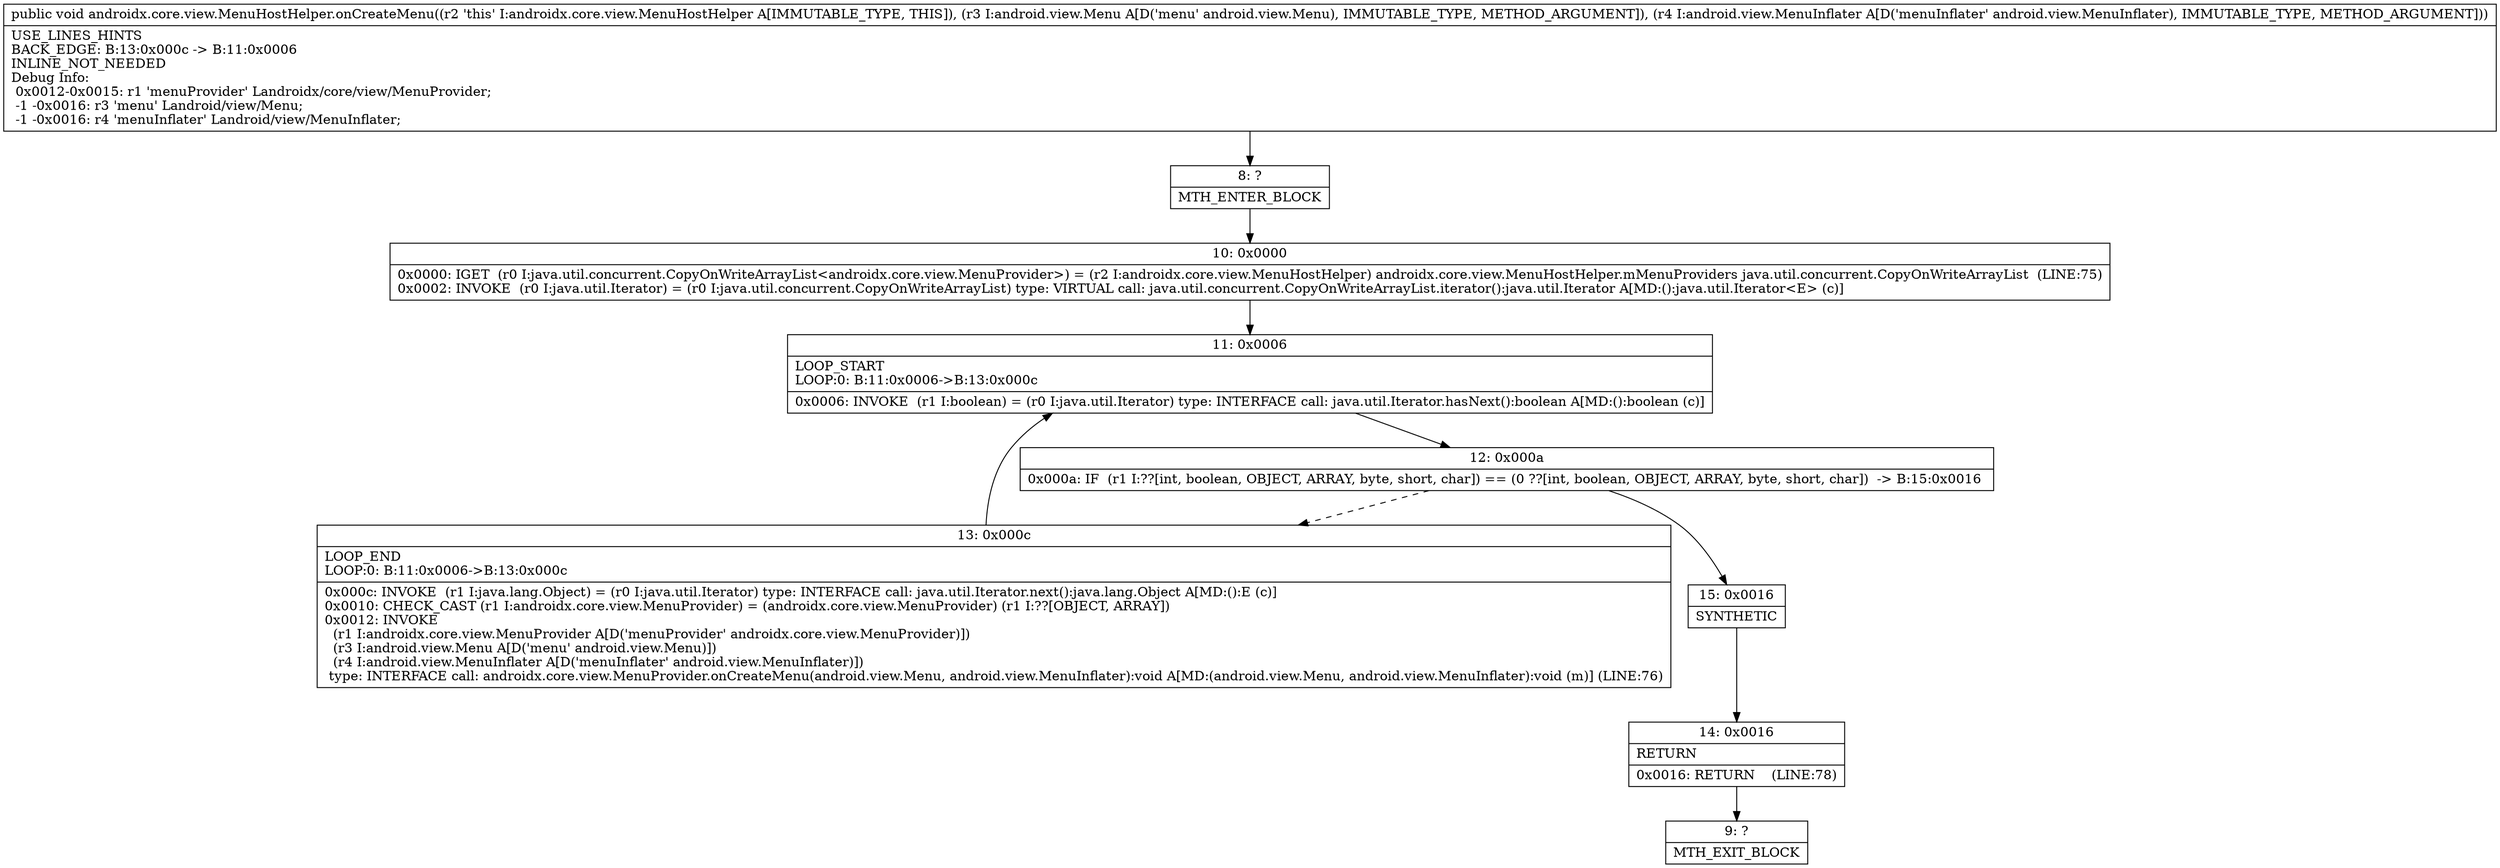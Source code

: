 digraph "CFG forandroidx.core.view.MenuHostHelper.onCreateMenu(Landroid\/view\/Menu;Landroid\/view\/MenuInflater;)V" {
Node_8 [shape=record,label="{8\:\ ?|MTH_ENTER_BLOCK\l}"];
Node_10 [shape=record,label="{10\:\ 0x0000|0x0000: IGET  (r0 I:java.util.concurrent.CopyOnWriteArrayList\<androidx.core.view.MenuProvider\>) = (r2 I:androidx.core.view.MenuHostHelper) androidx.core.view.MenuHostHelper.mMenuProviders java.util.concurrent.CopyOnWriteArrayList  (LINE:75)\l0x0002: INVOKE  (r0 I:java.util.Iterator) = (r0 I:java.util.concurrent.CopyOnWriteArrayList) type: VIRTUAL call: java.util.concurrent.CopyOnWriteArrayList.iterator():java.util.Iterator A[MD:():java.util.Iterator\<E\> (c)]\l}"];
Node_11 [shape=record,label="{11\:\ 0x0006|LOOP_START\lLOOP:0: B:11:0x0006\-\>B:13:0x000c\l|0x0006: INVOKE  (r1 I:boolean) = (r0 I:java.util.Iterator) type: INTERFACE call: java.util.Iterator.hasNext():boolean A[MD:():boolean (c)]\l}"];
Node_12 [shape=record,label="{12\:\ 0x000a|0x000a: IF  (r1 I:??[int, boolean, OBJECT, ARRAY, byte, short, char]) == (0 ??[int, boolean, OBJECT, ARRAY, byte, short, char])  \-\> B:15:0x0016 \l}"];
Node_13 [shape=record,label="{13\:\ 0x000c|LOOP_END\lLOOP:0: B:11:0x0006\-\>B:13:0x000c\l|0x000c: INVOKE  (r1 I:java.lang.Object) = (r0 I:java.util.Iterator) type: INTERFACE call: java.util.Iterator.next():java.lang.Object A[MD:():E (c)]\l0x0010: CHECK_CAST (r1 I:androidx.core.view.MenuProvider) = (androidx.core.view.MenuProvider) (r1 I:??[OBJECT, ARRAY]) \l0x0012: INVOKE  \l  (r1 I:androidx.core.view.MenuProvider A[D('menuProvider' androidx.core.view.MenuProvider)])\l  (r3 I:android.view.Menu A[D('menu' android.view.Menu)])\l  (r4 I:android.view.MenuInflater A[D('menuInflater' android.view.MenuInflater)])\l type: INTERFACE call: androidx.core.view.MenuProvider.onCreateMenu(android.view.Menu, android.view.MenuInflater):void A[MD:(android.view.Menu, android.view.MenuInflater):void (m)] (LINE:76)\l}"];
Node_15 [shape=record,label="{15\:\ 0x0016|SYNTHETIC\l}"];
Node_14 [shape=record,label="{14\:\ 0x0016|RETURN\l|0x0016: RETURN    (LINE:78)\l}"];
Node_9 [shape=record,label="{9\:\ ?|MTH_EXIT_BLOCK\l}"];
MethodNode[shape=record,label="{public void androidx.core.view.MenuHostHelper.onCreateMenu((r2 'this' I:androidx.core.view.MenuHostHelper A[IMMUTABLE_TYPE, THIS]), (r3 I:android.view.Menu A[D('menu' android.view.Menu), IMMUTABLE_TYPE, METHOD_ARGUMENT]), (r4 I:android.view.MenuInflater A[D('menuInflater' android.view.MenuInflater), IMMUTABLE_TYPE, METHOD_ARGUMENT]))  | USE_LINES_HINTS\lBACK_EDGE: B:13:0x000c \-\> B:11:0x0006\lINLINE_NOT_NEEDED\lDebug Info:\l  0x0012\-0x0015: r1 'menuProvider' Landroidx\/core\/view\/MenuProvider;\l  \-1 \-0x0016: r3 'menu' Landroid\/view\/Menu;\l  \-1 \-0x0016: r4 'menuInflater' Landroid\/view\/MenuInflater;\l}"];
MethodNode -> Node_8;Node_8 -> Node_10;
Node_10 -> Node_11;
Node_11 -> Node_12;
Node_12 -> Node_13[style=dashed];
Node_12 -> Node_15;
Node_13 -> Node_11;
Node_15 -> Node_14;
Node_14 -> Node_9;
}

